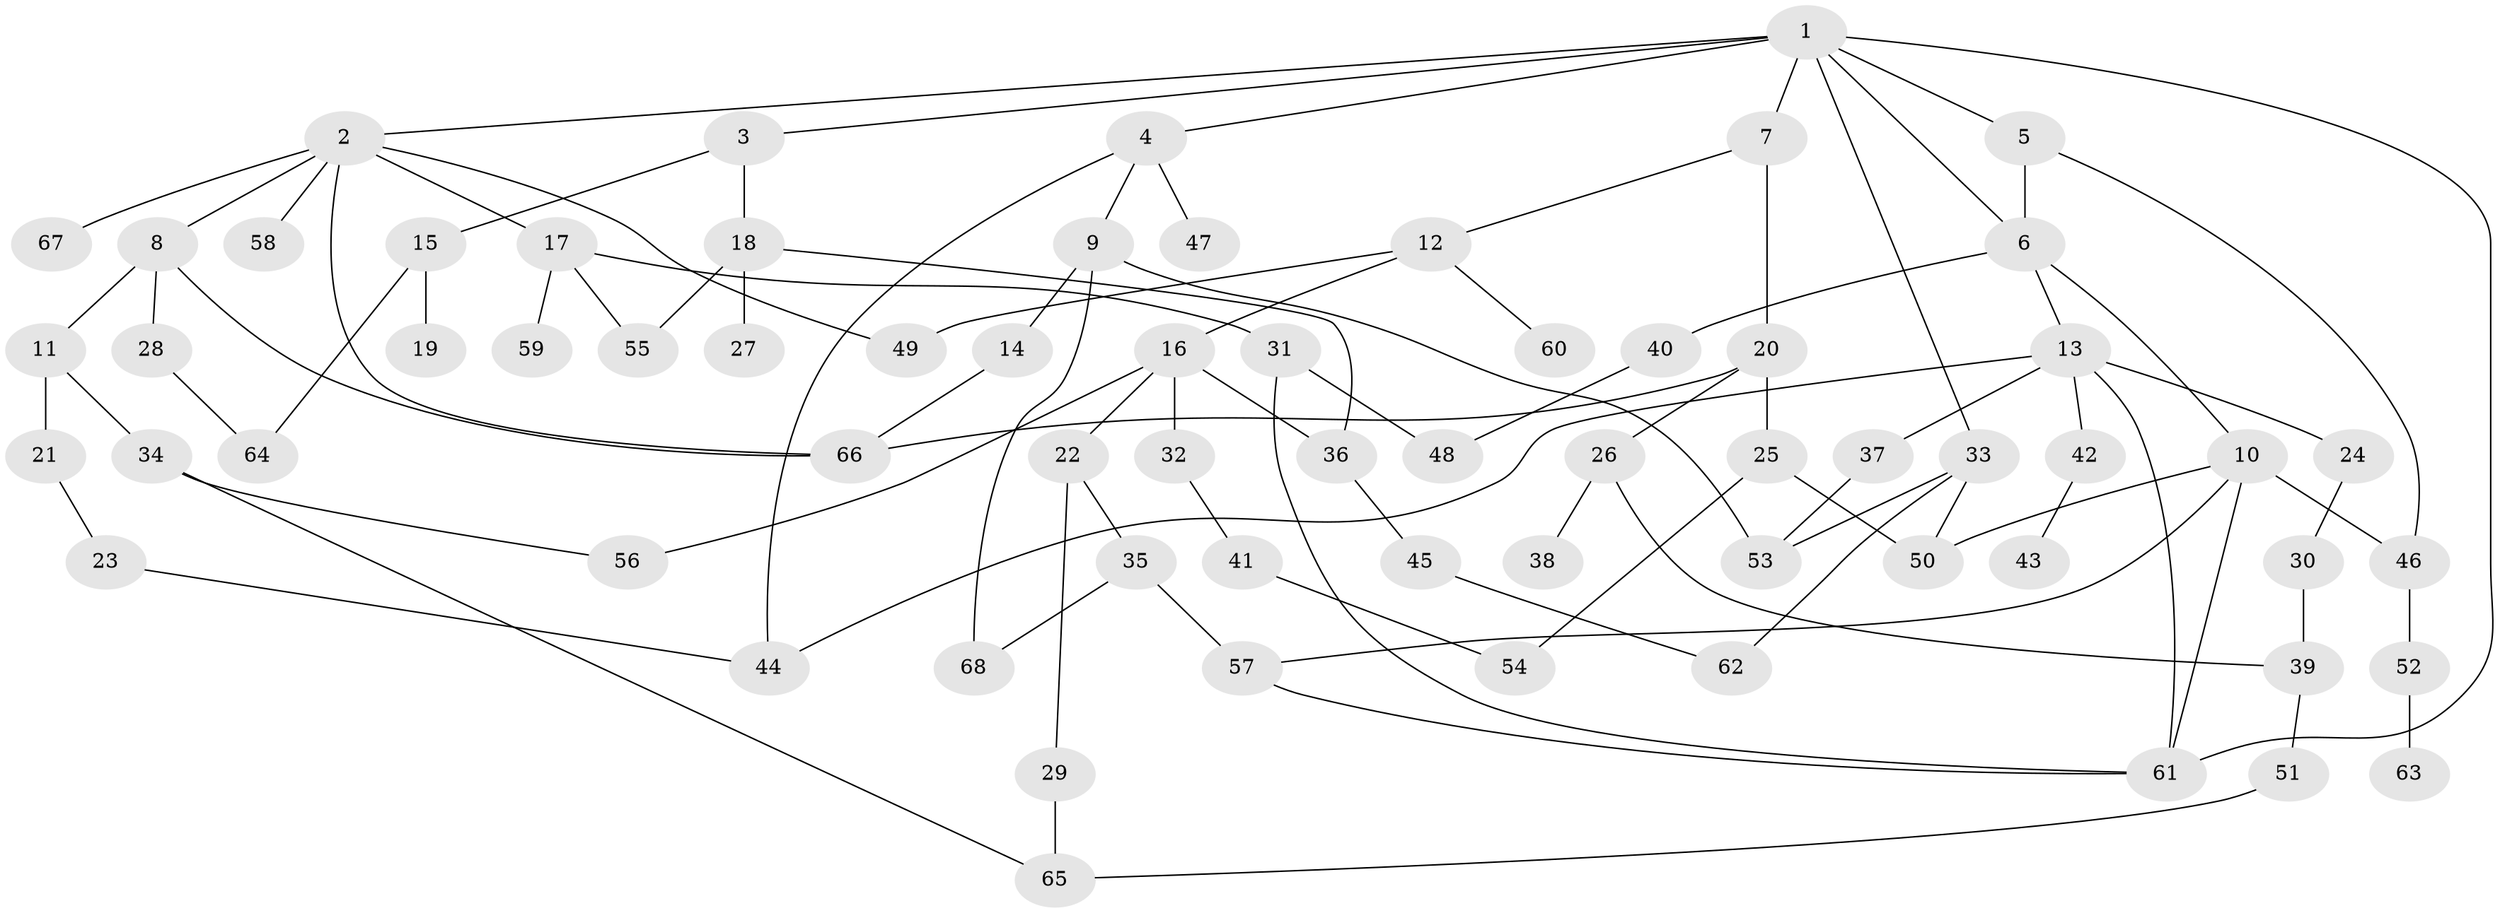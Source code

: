 // coarse degree distribution, {8: 0.025, 7: 0.05, 3: 0.35, 5: 0.075, 4: 0.075, 6: 0.05, 1: 0.125, 2: 0.25}
// Generated by graph-tools (version 1.1) at 2025/23/03/03/25 07:23:34]
// undirected, 68 vertices, 95 edges
graph export_dot {
graph [start="1"]
  node [color=gray90,style=filled];
  1;
  2;
  3;
  4;
  5;
  6;
  7;
  8;
  9;
  10;
  11;
  12;
  13;
  14;
  15;
  16;
  17;
  18;
  19;
  20;
  21;
  22;
  23;
  24;
  25;
  26;
  27;
  28;
  29;
  30;
  31;
  32;
  33;
  34;
  35;
  36;
  37;
  38;
  39;
  40;
  41;
  42;
  43;
  44;
  45;
  46;
  47;
  48;
  49;
  50;
  51;
  52;
  53;
  54;
  55;
  56;
  57;
  58;
  59;
  60;
  61;
  62;
  63;
  64;
  65;
  66;
  67;
  68;
  1 -- 2;
  1 -- 3;
  1 -- 4;
  1 -- 5;
  1 -- 7;
  1 -- 33;
  1 -- 61;
  1 -- 6;
  2 -- 8;
  2 -- 17;
  2 -- 58;
  2 -- 67;
  2 -- 49;
  2 -- 66;
  3 -- 15;
  3 -- 18;
  4 -- 9;
  4 -- 47;
  4 -- 44;
  5 -- 6;
  5 -- 46;
  6 -- 10;
  6 -- 13;
  6 -- 40;
  7 -- 12;
  7 -- 20;
  8 -- 11;
  8 -- 28;
  8 -- 66;
  9 -- 14;
  9 -- 53;
  9 -- 68;
  10 -- 46;
  10 -- 61;
  10 -- 50;
  10 -- 57;
  11 -- 21;
  11 -- 34;
  12 -- 16;
  12 -- 49;
  12 -- 60;
  13 -- 24;
  13 -- 37;
  13 -- 42;
  13 -- 61;
  13 -- 44;
  14 -- 66;
  15 -- 19;
  15 -- 64;
  16 -- 22;
  16 -- 32;
  16 -- 56;
  16 -- 36;
  17 -- 31;
  17 -- 59;
  17 -- 55;
  18 -- 27;
  18 -- 36;
  18 -- 55;
  20 -- 25;
  20 -- 26;
  20 -- 66;
  21 -- 23;
  22 -- 29;
  22 -- 35;
  23 -- 44;
  24 -- 30;
  25 -- 54;
  25 -- 50;
  26 -- 38;
  26 -- 39;
  28 -- 64;
  29 -- 65;
  30 -- 39;
  31 -- 48;
  31 -- 61;
  32 -- 41;
  33 -- 50;
  33 -- 53;
  33 -- 62;
  34 -- 56;
  34 -- 65;
  35 -- 57;
  35 -- 68;
  36 -- 45;
  37 -- 53;
  39 -- 51;
  40 -- 48;
  41 -- 54;
  42 -- 43;
  45 -- 62;
  46 -- 52;
  51 -- 65;
  52 -- 63;
  57 -- 61;
}
